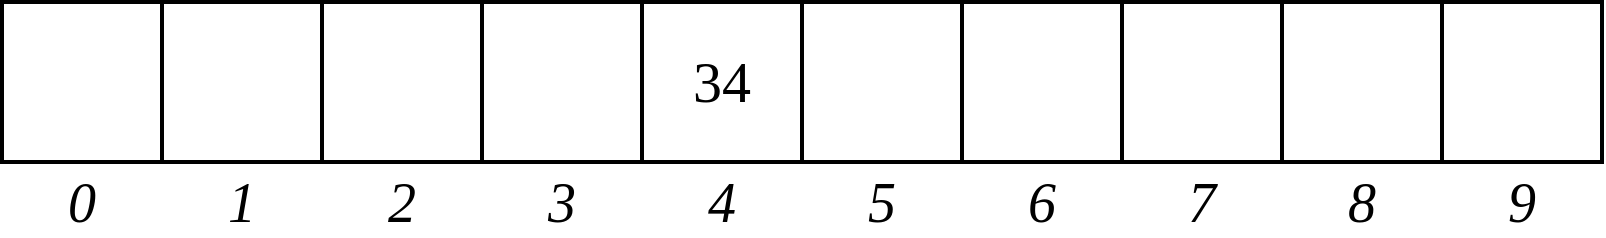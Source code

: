 <mxfile version="13.10.5" type="github">
  <diagram id="2cPO1eZ5jj2f5dxswaRe" name="Page-1">
    <mxGraphModel dx="1848" dy="567" grid="1" gridSize="10" guides="1" tooltips="1" connect="1" arrows="1" fold="1" page="1" pageScale="1" pageWidth="827" pageHeight="1169" math="0" shadow="0">
      <root>
        <mxCell id="0" />
        <mxCell id="1" parent="0" />
        <mxCell id="x-NjyUHwpIOPH84Bih4J-1" value="" style="whiteSpace=wrap;html=1;aspect=fixed;strokeWidth=2;fontSize=13;" vertex="1" parent="1">
          <mxGeometry x="80" y="160" width="80" height="80" as="geometry" />
        </mxCell>
        <mxCell id="x-NjyUHwpIOPH84Bih4J-4" value="" style="whiteSpace=wrap;html=1;aspect=fixed;strokeWidth=2;fontSize=13;" vertex="1" parent="1">
          <mxGeometry x="160" y="160" width="80" height="80" as="geometry" />
        </mxCell>
        <mxCell id="x-NjyUHwpIOPH84Bih4J-5" value="" style="whiteSpace=wrap;html=1;aspect=fixed;strokeWidth=2;fontSize=13;" vertex="1" parent="1">
          <mxGeometry x="240" y="160" width="80" height="80" as="geometry" />
        </mxCell>
        <mxCell id="x-NjyUHwpIOPH84Bih4J-6" value="&lt;font face=&quot;Times New Roman&quot; style=&quot;font-size: 29px&quot;&gt;34&lt;/font&gt;" style="whiteSpace=wrap;html=1;aspect=fixed;strokeWidth=2;fontSize=13;" vertex="1" parent="1">
          <mxGeometry x="320" y="160" width="80" height="80" as="geometry" />
        </mxCell>
        <mxCell id="x-NjyUHwpIOPH84Bih4J-7" value="" style="whiteSpace=wrap;html=1;aspect=fixed;strokeWidth=2;fontSize=13;" vertex="1" parent="1">
          <mxGeometry x="400" y="160" width="80" height="80" as="geometry" />
        </mxCell>
        <mxCell id="x-NjyUHwpIOPH84Bih4J-8" value="" style="whiteSpace=wrap;html=1;aspect=fixed;strokeWidth=2;fontSize=13;" vertex="1" parent="1">
          <mxGeometry x="480" y="160" width="80" height="80" as="geometry" />
        </mxCell>
        <mxCell id="x-NjyUHwpIOPH84Bih4J-9" value="" style="whiteSpace=wrap;html=1;aspect=fixed;strokeWidth=2;fontSize=13;" vertex="1" parent="1">
          <mxGeometry y="160" width="80" height="80" as="geometry" />
        </mxCell>
        <mxCell id="x-NjyUHwpIOPH84Bih4J-10" value="" style="whiteSpace=wrap;html=1;aspect=fixed;strokeWidth=2;fontSize=13;" vertex="1" parent="1">
          <mxGeometry x="560" y="160" width="80" height="80" as="geometry" />
        </mxCell>
        <mxCell id="x-NjyUHwpIOPH84Bih4J-11" value="" style="whiteSpace=wrap;html=1;aspect=fixed;strokeWidth=2;fontSize=13;" vertex="1" parent="1">
          <mxGeometry x="640" y="160" width="80" height="80" as="geometry" />
        </mxCell>
        <mxCell id="x-NjyUHwpIOPH84Bih4J-12" value="" style="whiteSpace=wrap;html=1;aspect=fixed;strokeWidth=2;fontSize=13;" vertex="1" parent="1">
          <mxGeometry x="720" y="160" width="80" height="80" as="geometry" />
        </mxCell>
        <mxCell id="x-NjyUHwpIOPH84Bih4J-13" value="&lt;font style=&quot;font-size: 28px;&quot;&gt;&lt;span style=&quot;font-size: 28px;&quot;&gt;1&lt;/span&gt;&lt;/font&gt;" style="text;html=1;strokeColor=none;fillColor=none;align=center;verticalAlign=middle;whiteSpace=wrap;rounded=0;fontSize=28;fontStyle=2;fontFamily=Times New Roman;" vertex="1" parent="1">
          <mxGeometry x="100" y="250" width="40" height="20" as="geometry" />
        </mxCell>
        <mxCell id="x-NjyUHwpIOPH84Bih4J-14" value="&lt;font style=&quot;font-size: 28px;&quot;&gt;&lt;span style=&quot;font-size: 28px;&quot;&gt;0&lt;/span&gt;&lt;/font&gt;" style="text;html=1;strokeColor=none;fillColor=none;align=center;verticalAlign=middle;whiteSpace=wrap;rounded=0;fontSize=28;fontStyle=2;fontFamily=Times New Roman;" vertex="1" parent="1">
          <mxGeometry x="20" y="250" width="40" height="20" as="geometry" />
        </mxCell>
        <mxCell id="x-NjyUHwpIOPH84Bih4J-15" value="&lt;font style=&quot;font-size: 28px;&quot;&gt;&lt;span style=&quot;font-size: 28px;&quot;&gt;2&lt;/span&gt;&lt;/font&gt;" style="text;html=1;strokeColor=none;fillColor=none;align=center;verticalAlign=middle;whiteSpace=wrap;rounded=0;fontSize=28;fontStyle=2;fontFamily=Times New Roman;" vertex="1" parent="1">
          <mxGeometry x="180" y="250" width="40" height="20" as="geometry" />
        </mxCell>
        <mxCell id="x-NjyUHwpIOPH84Bih4J-16" value="&lt;font style=&quot;font-size: 28px;&quot;&gt;&lt;span style=&quot;font-size: 28px;&quot;&gt;3&lt;/span&gt;&lt;/font&gt;" style="text;html=1;strokeColor=none;fillColor=none;align=center;verticalAlign=middle;whiteSpace=wrap;rounded=0;fontSize=28;fontStyle=2;fontFamily=Times New Roman;" vertex="1" parent="1">
          <mxGeometry x="260" y="250" width="40" height="20" as="geometry" />
        </mxCell>
        <mxCell id="x-NjyUHwpIOPH84Bih4J-17" value="&lt;font style=&quot;font-size: 28px;&quot;&gt;&lt;span style=&quot;font-size: 28px;&quot;&gt;4&lt;/span&gt;&lt;/font&gt;" style="text;html=1;strokeColor=none;fillColor=none;align=center;verticalAlign=middle;whiteSpace=wrap;rounded=0;fontSize=28;fontStyle=2;fontFamily=Times New Roman;" vertex="1" parent="1">
          <mxGeometry x="340" y="250" width="40" height="20" as="geometry" />
        </mxCell>
        <mxCell id="x-NjyUHwpIOPH84Bih4J-18" value="&lt;font style=&quot;font-size: 28px;&quot;&gt;&lt;span style=&quot;font-size: 28px;&quot;&gt;5&lt;/span&gt;&lt;/font&gt;" style="text;html=1;strokeColor=none;fillColor=none;align=center;verticalAlign=middle;whiteSpace=wrap;rounded=0;fontSize=28;fontStyle=2;fontFamily=Times New Roman;" vertex="1" parent="1">
          <mxGeometry x="420" y="250" width="40" height="20" as="geometry" />
        </mxCell>
        <mxCell id="x-NjyUHwpIOPH84Bih4J-19" value="&lt;font style=&quot;font-size: 28px;&quot;&gt;&lt;span style=&quot;font-size: 28px;&quot;&gt;6&lt;/span&gt;&lt;/font&gt;" style="text;html=1;strokeColor=none;fillColor=none;align=center;verticalAlign=middle;whiteSpace=wrap;rounded=0;fontSize=28;fontStyle=2;fontFamily=Times New Roman;" vertex="1" parent="1">
          <mxGeometry x="500" y="250" width="40" height="20" as="geometry" />
        </mxCell>
        <mxCell id="x-NjyUHwpIOPH84Bih4J-20" value="&lt;font style=&quot;font-size: 28px;&quot;&gt;&lt;span style=&quot;font-size: 28px;&quot;&gt;7&lt;/span&gt;&lt;/font&gt;" style="text;html=1;strokeColor=none;fillColor=none;align=center;verticalAlign=middle;whiteSpace=wrap;rounded=0;fontSize=28;fontStyle=2;fontFamily=Times New Roman;" vertex="1" parent="1">
          <mxGeometry x="580" y="250" width="40" height="20" as="geometry" />
        </mxCell>
        <mxCell id="x-NjyUHwpIOPH84Bih4J-21" value="&lt;font style=&quot;font-size: 28px;&quot;&gt;&lt;span style=&quot;font-size: 28px;&quot;&gt;8&lt;/span&gt;&lt;/font&gt;" style="text;html=1;strokeColor=none;fillColor=none;align=center;verticalAlign=middle;whiteSpace=wrap;rounded=0;fontSize=28;fontStyle=2;fontFamily=Times New Roman;" vertex="1" parent="1">
          <mxGeometry x="660" y="250" width="40" height="20" as="geometry" />
        </mxCell>
        <mxCell id="x-NjyUHwpIOPH84Bih4J-22" value="&lt;font style=&quot;font-size: 28px;&quot;&gt;&lt;span style=&quot;font-size: 28px;&quot;&gt;9&lt;/span&gt;&lt;/font&gt;" style="text;html=1;strokeColor=none;fillColor=none;align=center;verticalAlign=middle;whiteSpace=wrap;rounded=0;fontSize=28;fontStyle=2;fontFamily=Times New Roman;" vertex="1" parent="1">
          <mxGeometry x="740" y="250" width="40" height="20" as="geometry" />
        </mxCell>
      </root>
    </mxGraphModel>
  </diagram>
</mxfile>
